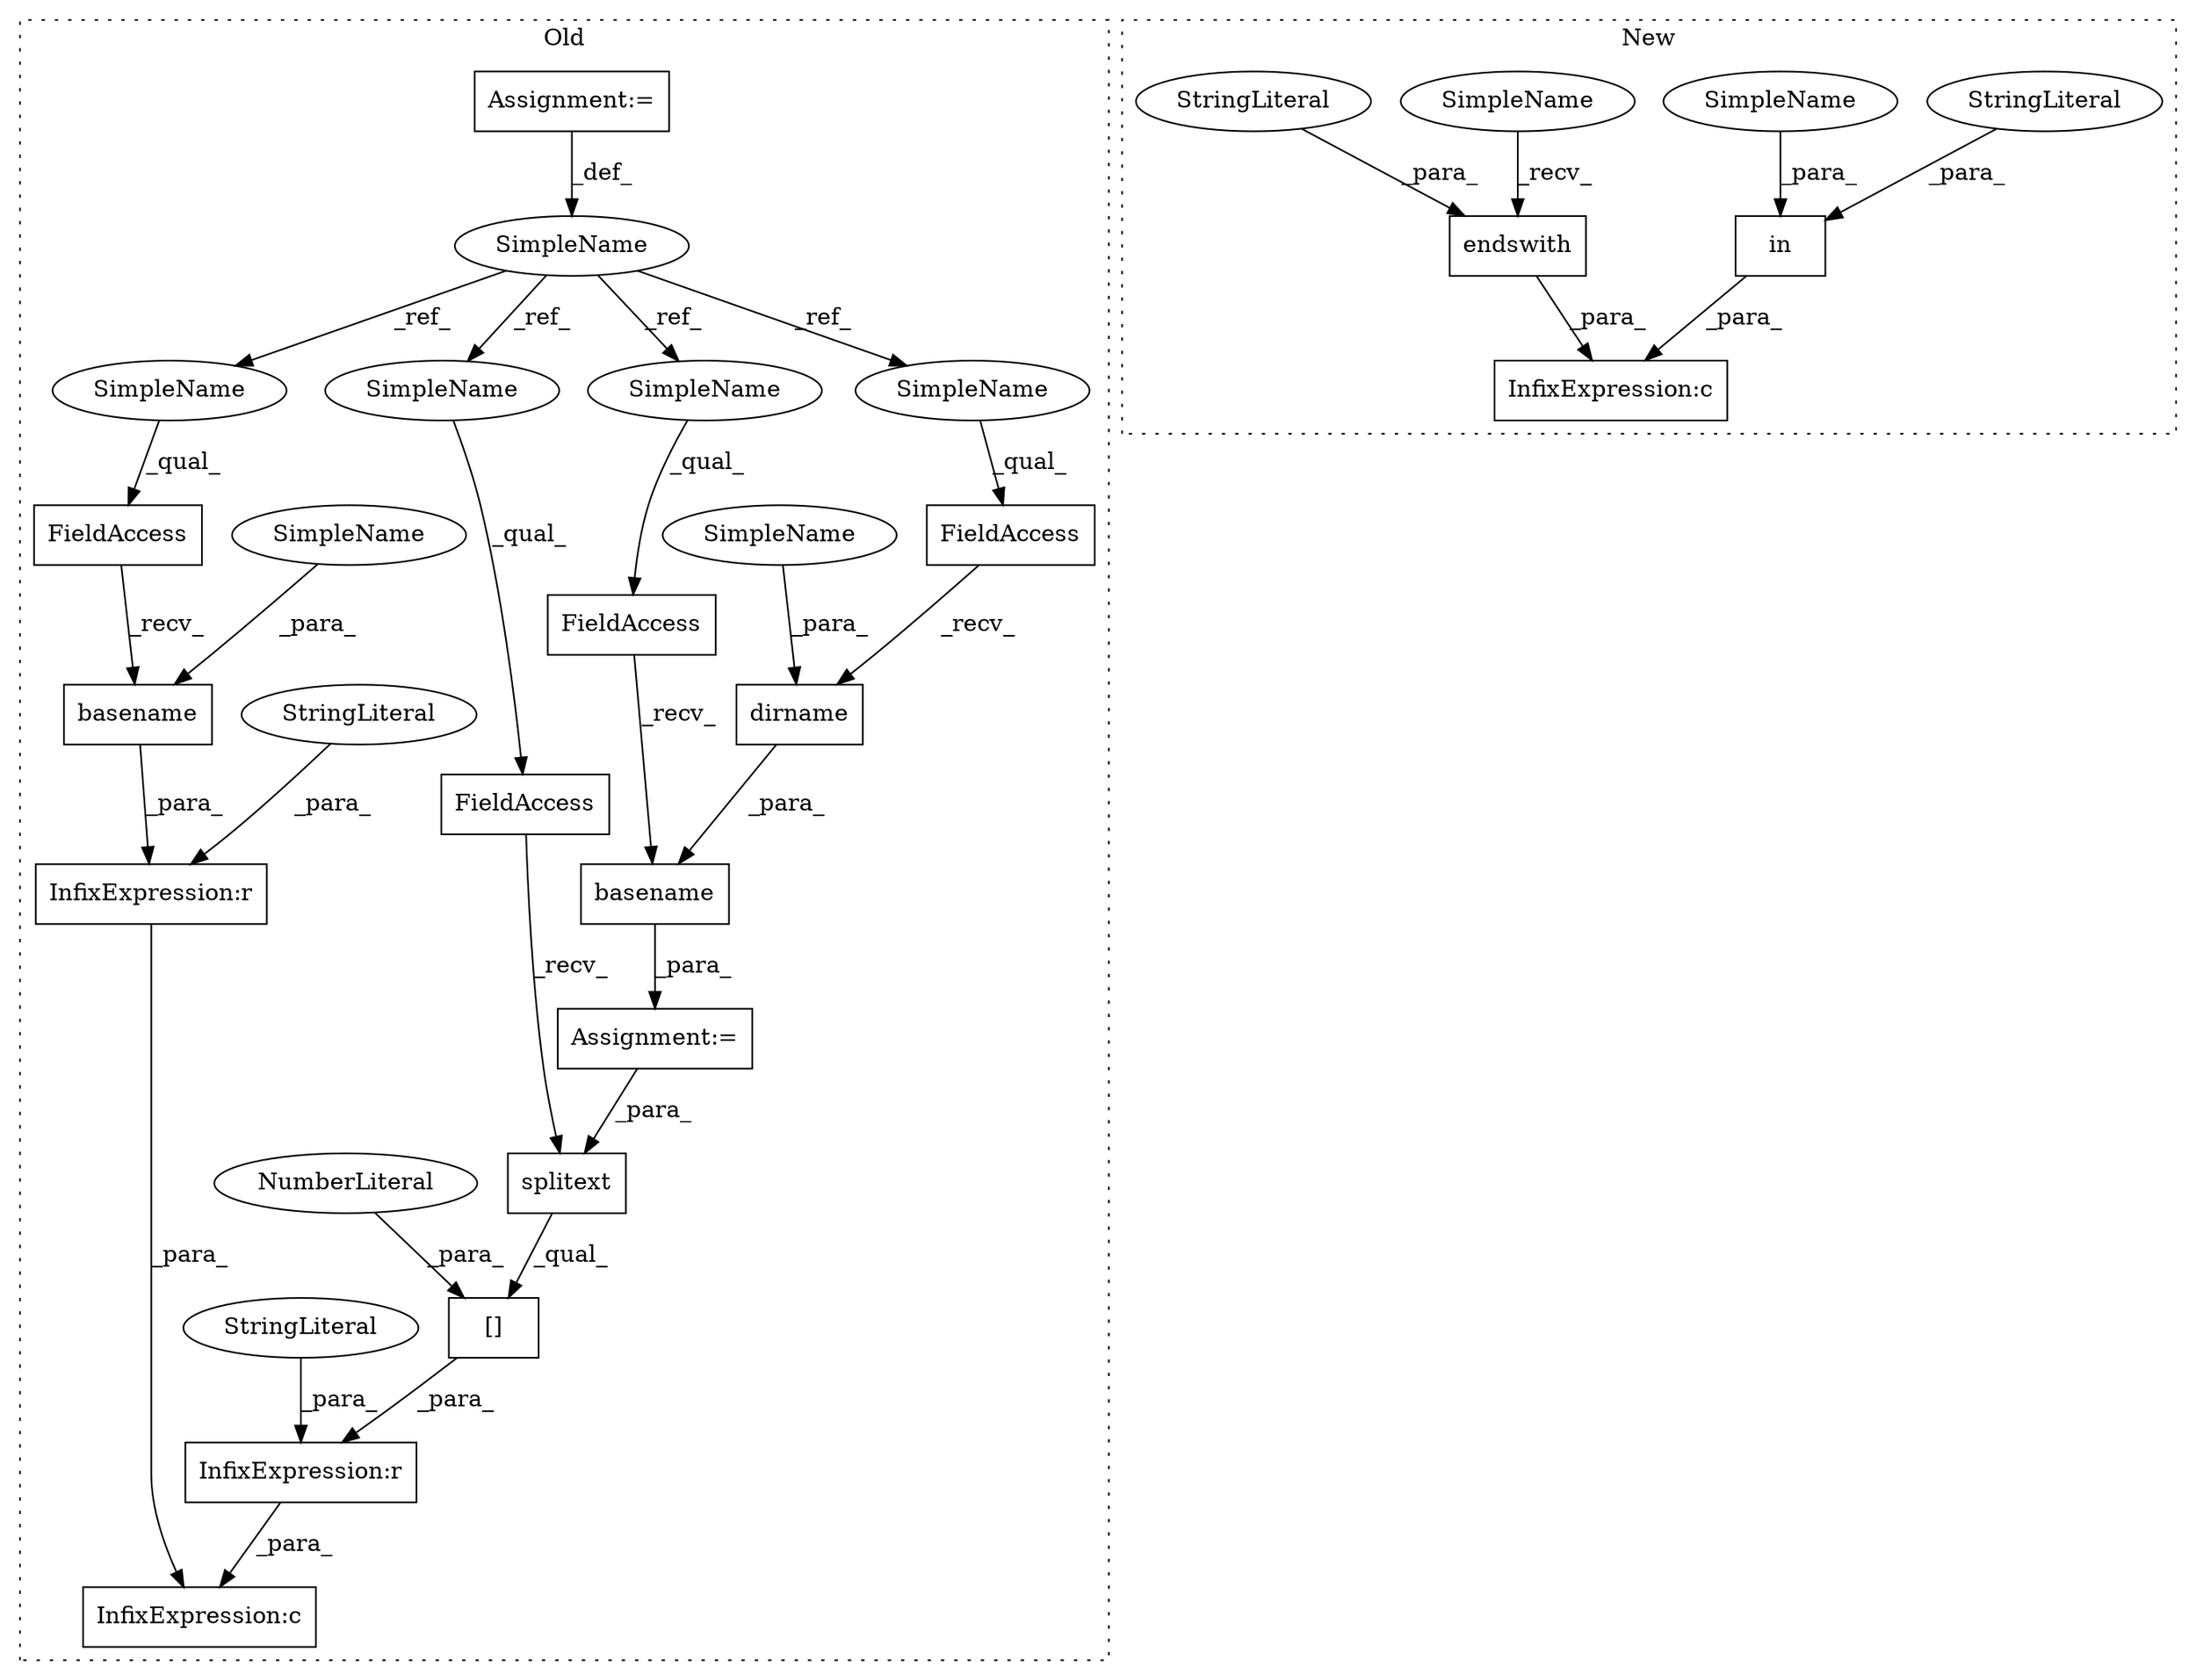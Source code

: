 digraph G {
subgraph cluster0 {
1 [label="splitext" a="32" s="349,365" l="9,1" shape="box"];
3 [label="FieldAccess" a="22" s="341" l="7" shape="box"];
4 [label="[]" a="2" s="341,368" l="26,1" shape="box"];
5 [label="NumberLiteral" a="34" s="367" l="1" shape="ellipse"];
6 [label="Assignment:=" a="7" s="253" l="1" shape="box"];
7 [label="InfixExpression:c" a="27" s="336" l="4" shape="box"];
8 [label="InfixExpression:r" a="27" s="322" l="4" shape="box"];
9 [label="InfixExpression:r" a="27" s="369" l="4" shape="box"];
10 [label="basename" a="32" s="262,290" l="9,1" shape="box"];
11 [label="SimpleName" a="42" s="196" l="2" shape="ellipse"];
12 [label="FieldAccess" a="22" s="254" l="7" shape="box"];
14 [label="basename" a="32" s="310,321" l="9,1" shape="box"];
15 [label="dirname" a="32" s="279,289" l="8,1" shape="box"];
16 [label="FieldAccess" a="22" s="271" l="7" shape="box"];
17 [label="FieldAccess" a="22" s="302" l="7" shape="box"];
21 [label="StringLiteral" a="45" s="326" l="9" shape="ellipse"];
22 [label="Assignment:=" a="7" s="196" l="2" shape="box"];
23 [label="StringLiteral" a="45" s="373" l="6" shape="ellipse"];
26 [label="SimpleName" a="42" s="302" l="2" shape="ellipse"];
27 [label="SimpleName" a="42" s="271" l="2" shape="ellipse"];
28 [label="SimpleName" a="42" s="254" l="2" shape="ellipse"];
29 [label="SimpleName" a="42" s="341" l="2" shape="ellipse"];
30 [label="SimpleName" a="42" s="287" l="2" shape="ellipse"];
31 [label="SimpleName" a="42" s="319" l="2" shape="ellipse"];
label = "Old";
style="dotted";
}
subgraph cluster1 {
2 [label="in" a="105" s="250" l="12" shape="box"];
13 [label="InfixExpression:c" a="27" s="241" l="4" shape="box"];
18 [label="endswith" a="32" s="222,240" l="9,1" shape="box"];
19 [label="StringLiteral" a="45" s="250" l="6" shape="ellipse"];
20 [label="StringLiteral" a="45" s="231" l="9" shape="ellipse"];
24 [label="SimpleName" a="42" s="260" l="2" shape="ellipse"];
25 [label="SimpleName" a="42" s="219" l="2" shape="ellipse"];
label = "New";
style="dotted";
}
1 -> 4 [label="_qual_"];
2 -> 13 [label="_para_"];
3 -> 1 [label="_recv_"];
4 -> 9 [label="_para_"];
5 -> 4 [label="_para_"];
6 -> 1 [label="_para_"];
8 -> 7 [label="_para_"];
9 -> 7 [label="_para_"];
10 -> 6 [label="_para_"];
11 -> 26 [label="_ref_"];
11 -> 29 [label="_ref_"];
11 -> 27 [label="_ref_"];
11 -> 28 [label="_ref_"];
12 -> 10 [label="_recv_"];
14 -> 8 [label="_para_"];
15 -> 10 [label="_para_"];
16 -> 15 [label="_recv_"];
17 -> 14 [label="_recv_"];
18 -> 13 [label="_para_"];
19 -> 2 [label="_para_"];
20 -> 18 [label="_para_"];
21 -> 8 [label="_para_"];
22 -> 11 [label="_def_"];
23 -> 9 [label="_para_"];
24 -> 2 [label="_para_"];
25 -> 18 [label="_recv_"];
26 -> 17 [label="_qual_"];
27 -> 16 [label="_qual_"];
28 -> 12 [label="_qual_"];
29 -> 3 [label="_qual_"];
30 -> 15 [label="_para_"];
31 -> 14 [label="_para_"];
}